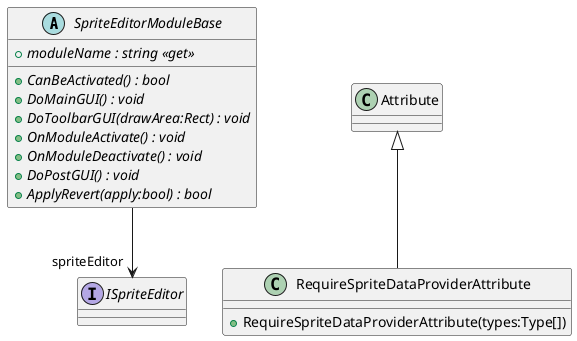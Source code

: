 @startuml
abstract class SpriteEditorModuleBase {
    + {abstract} moduleName : string <<get>>
    + {abstract} CanBeActivated() : bool
    + {abstract} DoMainGUI() : void
    + {abstract} DoToolbarGUI(drawArea:Rect) : void
    + {abstract} OnModuleActivate() : void
    + {abstract} OnModuleDeactivate() : void
    + {abstract} DoPostGUI() : void
    + {abstract} ApplyRevert(apply:bool) : bool
}
interface ISpriteEditor {
}
class RequireSpriteDataProviderAttribute {
    + RequireSpriteDataProviderAttribute(types:Type[])
}
SpriteEditorModuleBase --> "spriteEditor" ISpriteEditor
Attribute <|-- RequireSpriteDataProviderAttribute
@enduml
